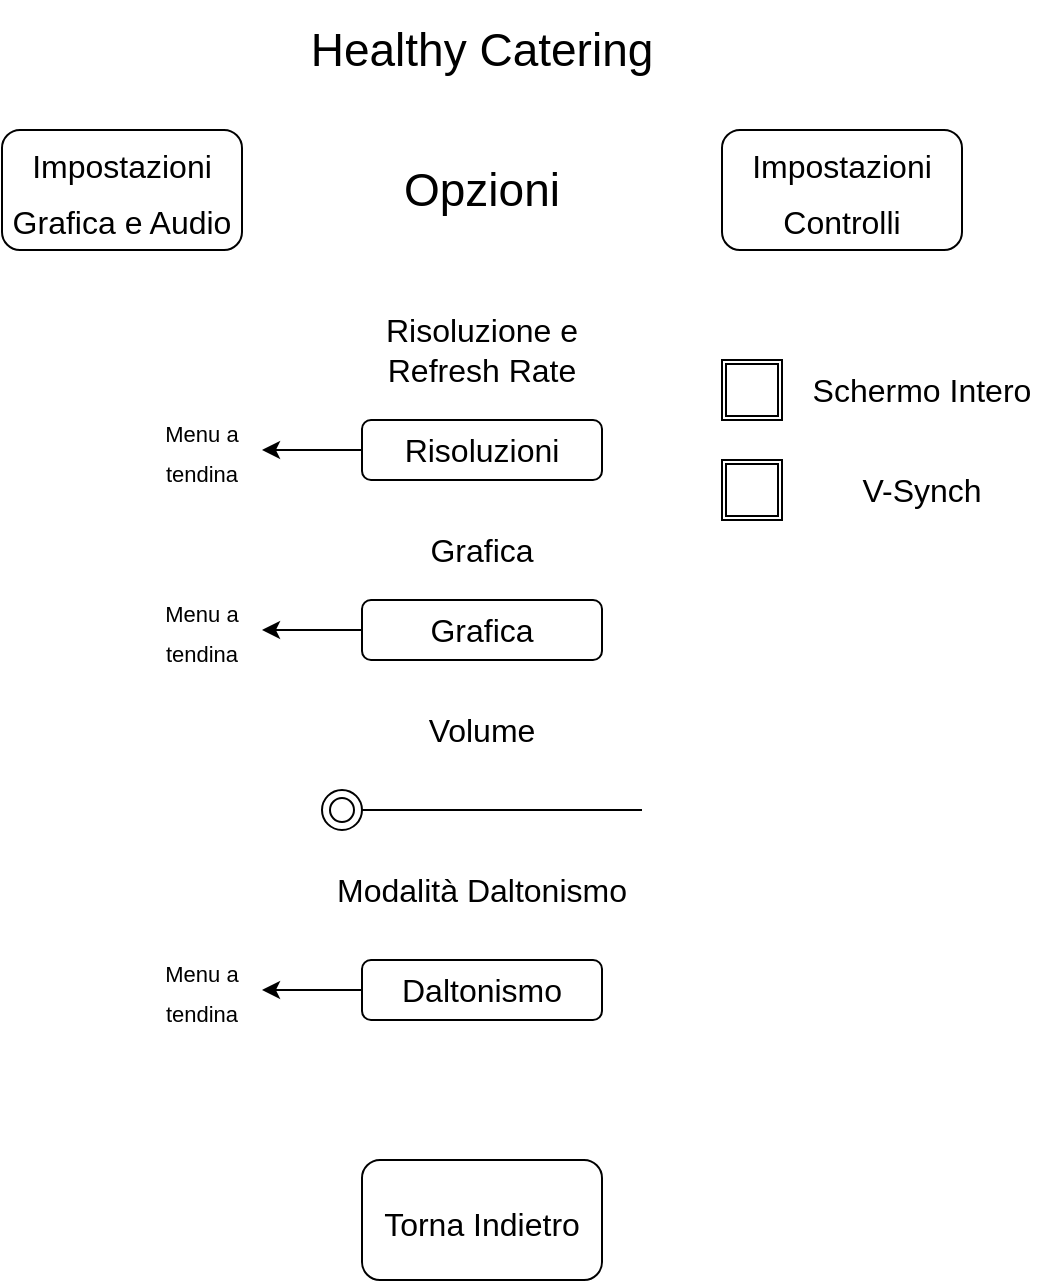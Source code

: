 <mxfile version="17.5.0" type="device"><diagram id="u2xqNWCcZT6Zx0NnnoJK" name="Page-1"><mxGraphModel dx="460" dy="692" grid="1" gridSize="10" guides="1" tooltips="1" connect="1" arrows="1" fold="1" page="1" pageScale="1" pageWidth="827" pageHeight="1169" math="0" shadow="0"><root><mxCell id="0"/><mxCell id="1" parent="0"/><mxCell id="-qWk9D2lYr1B211Cd-G_-7" value="&lt;font style=&quot;font-size: 23px&quot;&gt;Healthy Catering&lt;/font&gt;" style="text;html=1;strokeColor=none;fillColor=none;align=center;verticalAlign=middle;whiteSpace=wrap;rounded=0;" parent="1" vertex="1"><mxGeometry x="110" y="40" width="300" height="50" as="geometry"/></mxCell><mxCell id="-qWk9D2lYr1B211Cd-G_-8" value="Opzioni" style="text;html=1;strokeColor=none;fillColor=none;align=center;verticalAlign=middle;whiteSpace=wrap;rounded=0;fontSize=23;" parent="1" vertex="1"><mxGeometry x="210" y="120" width="100" height="30" as="geometry"/></mxCell><mxCell id="-qWk9D2lYr1B211Cd-G_-10" value="&lt;font style=&quot;font-size: 16px&quot;&gt;Impostazioni Grafica e Audio&lt;/font&gt;" style="rounded=1;whiteSpace=wrap;html=1;fontSize=23;" parent="1" vertex="1"><mxGeometry x="20" y="105" width="120" height="60" as="geometry"/></mxCell><mxCell id="-qWk9D2lYr1B211Cd-G_-11" value="&lt;font style=&quot;font-size: 16px&quot;&gt;Impostazioni Controlli&lt;/font&gt;" style="rounded=1;whiteSpace=wrap;html=1;fontSize=23;" parent="1" vertex="1"><mxGeometry x="380" y="105" width="120" height="60" as="geometry"/></mxCell><mxCell id="-qWk9D2lYr1B211Cd-G_-12" value="Risoluzione e Refresh Rate" style="text;html=1;strokeColor=none;fillColor=none;align=center;verticalAlign=middle;whiteSpace=wrap;rounded=0;fontSize=16;" parent="1" vertex="1"><mxGeometry x="200" y="200" width="120" height="30" as="geometry"/></mxCell><mxCell id="-qWk9D2lYr1B211Cd-G_-13" value="Risoluzioni" style="rounded=1;whiteSpace=wrap;html=1;fontSize=16;" parent="1" vertex="1"><mxGeometry x="200" y="250" width="120" height="30" as="geometry"/></mxCell><mxCell id="-qWk9D2lYr1B211Cd-G_-14" value="Grafica" style="text;html=1;strokeColor=none;fillColor=none;align=center;verticalAlign=middle;whiteSpace=wrap;rounded=0;fontSize=16;" parent="1" vertex="1"><mxGeometry x="200" y="300" width="120" height="30" as="geometry"/></mxCell><mxCell id="-qWk9D2lYr1B211Cd-G_-15" value="Grafica" style="rounded=1;whiteSpace=wrap;html=1;fontSize=16;" parent="1" vertex="1"><mxGeometry x="200" y="340" width="120" height="30" as="geometry"/></mxCell><mxCell id="-qWk9D2lYr1B211Cd-G_-16" value="Volume" style="text;html=1;strokeColor=none;fillColor=none;align=center;verticalAlign=middle;whiteSpace=wrap;rounded=0;fontSize=16;" parent="1" vertex="1"><mxGeometry x="200" y="390" width="120" height="30" as="geometry"/></mxCell><mxCell id="-qWk9D2lYr1B211Cd-G_-18" value="" style="line;strokeWidth=1;rotatable=0;dashed=0;labelPosition=right;align=left;verticalAlign=middle;spacingTop=0;spacingLeft=6;points=[];portConstraint=eastwest;fontSize=16;" parent="1" vertex="1"><mxGeometry x="190" y="440" width="150" height="10" as="geometry"/></mxCell><mxCell id="-qWk9D2lYr1B211Cd-G_-19" value="" style="ellipse;shape=doubleEllipse;whiteSpace=wrap;html=1;fontSize=16;" parent="1" vertex="1"><mxGeometry x="180" y="435" width="20" height="20" as="geometry"/></mxCell><mxCell id="-qWk9D2lYr1B211Cd-G_-20" value="" style="shape=ext;double=1;whiteSpace=wrap;html=1;aspect=fixed;fontSize=16;" parent="1" vertex="1"><mxGeometry x="380" y="220" width="30" height="30" as="geometry"/></mxCell><mxCell id="-qWk9D2lYr1B211Cd-G_-21" value="Schermo Intero" style="text;html=1;strokeColor=none;fillColor=none;align=center;verticalAlign=middle;whiteSpace=wrap;rounded=0;fontSize=16;" parent="1" vertex="1"><mxGeometry x="420" y="220" width="120" height="30" as="geometry"/></mxCell><mxCell id="-qWk9D2lYr1B211Cd-G_-22" value="" style="shape=ext;double=1;whiteSpace=wrap;html=1;aspect=fixed;fontSize=16;" parent="1" vertex="1"><mxGeometry x="380" y="270" width="30" height="30" as="geometry"/></mxCell><mxCell id="-qWk9D2lYr1B211Cd-G_-23" value="V-Synch" style="text;html=1;strokeColor=none;fillColor=none;align=center;verticalAlign=middle;whiteSpace=wrap;rounded=0;fontSize=16;" parent="1" vertex="1"><mxGeometry x="420" y="270" width="120" height="30" as="geometry"/></mxCell><mxCell id="-qWk9D2lYr1B211Cd-G_-24" value="" style="endArrow=classic;html=1;rounded=0;fontSize=16;exitX=0;exitY=0.5;exitDx=0;exitDy=0;" parent="1" source="-qWk9D2lYr1B211Cd-G_-13" target="-qWk9D2lYr1B211Cd-G_-25" edge="1"><mxGeometry width="50" height="50" relative="1" as="geometry"><mxPoint x="250" y="340" as="sourcePoint"/><mxPoint x="140" y="265" as="targetPoint"/></mxGeometry></mxCell><mxCell id="-qWk9D2lYr1B211Cd-G_-25" value="&lt;font style=&quot;font-size: 11px&quot;&gt;Menu a tendina&lt;/font&gt;" style="text;html=1;strokeColor=none;fillColor=none;align=center;verticalAlign=middle;whiteSpace=wrap;rounded=0;fontSize=16;" parent="1" vertex="1"><mxGeometry x="90" y="250" width="60" height="30" as="geometry"/></mxCell><mxCell id="-qWk9D2lYr1B211Cd-G_-26" value="&lt;font style=&quot;font-size: 11px&quot;&gt;Menu a tendina&lt;/font&gt;" style="text;html=1;strokeColor=none;fillColor=none;align=center;verticalAlign=middle;whiteSpace=wrap;rounded=0;fontSize=16;" parent="1" vertex="1"><mxGeometry x="90" y="340" width="60" height="30" as="geometry"/></mxCell><mxCell id="-qWk9D2lYr1B211Cd-G_-27" value="" style="endArrow=classic;html=1;rounded=0;fontSize=11;exitX=0;exitY=0.5;exitDx=0;exitDy=0;entryX=1;entryY=0.5;entryDx=0;entryDy=0;" parent="1" source="-qWk9D2lYr1B211Cd-G_-15" target="-qWk9D2lYr1B211Cd-G_-26" edge="1"><mxGeometry width="50" height="50" relative="1" as="geometry"><mxPoint x="140" y="330" as="sourcePoint"/><mxPoint x="190" y="280" as="targetPoint"/></mxGeometry></mxCell><mxCell id="tCJcxurdVryFzWYPsihI-1" value="Modalità Daltonismo" style="text;html=1;strokeColor=none;fillColor=none;align=center;verticalAlign=middle;whiteSpace=wrap;rounded=0;fontSize=16;" parent="1" vertex="1"><mxGeometry x="185" y="470" width="150" height="30" as="geometry"/></mxCell><mxCell id="tCJcxurdVryFzWYPsihI-2" value="Daltonismo" style="rounded=1;whiteSpace=wrap;html=1;fontSize=16;" parent="1" vertex="1"><mxGeometry x="200" y="520" width="120" height="30" as="geometry"/></mxCell><mxCell id="tCJcxurdVryFzWYPsihI-3" value="" style="endArrow=classic;html=1;rounded=0;fontSize=16;exitX=0;exitY=0.5;exitDx=0;exitDy=0;" parent="1" source="tCJcxurdVryFzWYPsihI-2" target="tCJcxurdVryFzWYPsihI-4" edge="1"><mxGeometry width="50" height="50" relative="1" as="geometry"><mxPoint x="250" y="610" as="sourcePoint"/><mxPoint x="140" y="535" as="targetPoint"/></mxGeometry></mxCell><mxCell id="tCJcxurdVryFzWYPsihI-4" value="&lt;font style=&quot;font-size: 11px&quot;&gt;Menu a tendina&lt;/font&gt;" style="text;html=1;strokeColor=none;fillColor=none;align=center;verticalAlign=middle;whiteSpace=wrap;rounded=0;fontSize=16;" parent="1" vertex="1"><mxGeometry x="90" y="520" width="60" height="30" as="geometry"/></mxCell><mxCell id="yhYoWKQ9h_qxZHvAiLxo-1" value="&lt;font style=&quot;font-size: 16px&quot;&gt;Torna Indietro&lt;/font&gt;" style="rounded=1;whiteSpace=wrap;html=1;fontSize=23;" vertex="1" parent="1"><mxGeometry x="200" y="620" width="120" height="60" as="geometry"/></mxCell></root></mxGraphModel></diagram></mxfile>